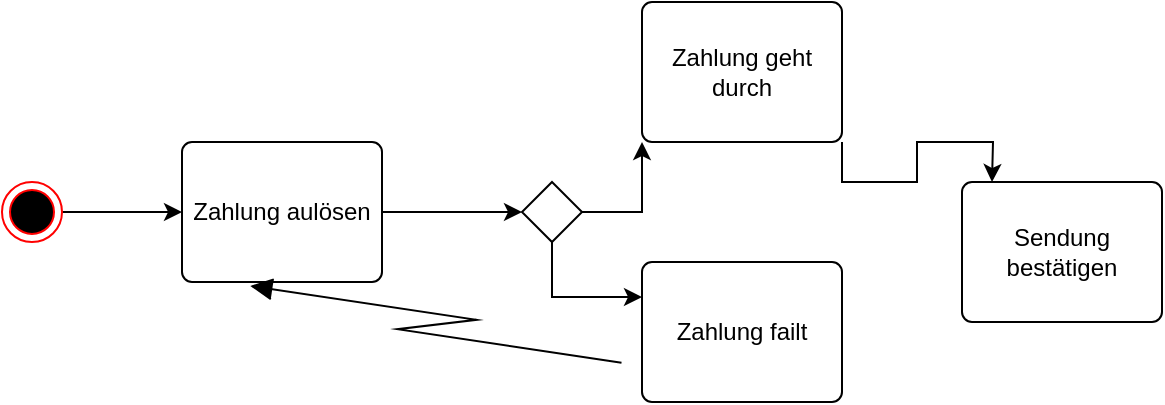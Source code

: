 <mxfile version="22.0.4" type="github">
  <diagram name="Page-1" id="2YBvvXClWsGukQMizWep">
    <mxGraphModel dx="869" dy="1360" grid="1" gridSize="10" guides="1" tooltips="1" connect="1" arrows="1" fold="1" page="1" pageScale="1" pageWidth="850" pageHeight="1100" math="0" shadow="0">
      <root>
        <mxCell id="0" />
        <mxCell id="1" parent="0" />
        <mxCell id="hDyUVY_YeYGtJ8EU3rHW-9" style="edgeStyle=orthogonalEdgeStyle;rounded=0;orthogonalLoop=1;jettySize=auto;html=1;exitX=1;exitY=0.5;exitDx=0;exitDy=0;entryX=0;entryY=0.5;entryDx=0;entryDy=0;" edge="1" parent="1" source="hDyUVY_YeYGtJ8EU3rHW-4">
          <mxGeometry relative="1" as="geometry">
            <mxPoint x="120" y="475" as="targetPoint" />
          </mxGeometry>
        </mxCell>
        <mxCell id="hDyUVY_YeYGtJ8EU3rHW-4" value="" style="ellipse;html=1;shape=endState;fillColor=#000000;strokeColor=#ff0000;" vertex="1" parent="1">
          <mxGeometry x="30" y="460" width="30" height="30" as="geometry" />
        </mxCell>
        <mxCell id="hDyUVY_YeYGtJ8EU3rHW-16" style="edgeStyle=orthogonalEdgeStyle;rounded=0;orthogonalLoop=1;jettySize=auto;html=1;exitX=0.5;exitY=1;exitDx=0;exitDy=0;entryX=0;entryY=0.25;entryDx=0;entryDy=0;" edge="1" parent="1" source="hDyUVY_YeYGtJ8EU3rHW-8" target="hDyUVY_YeYGtJ8EU3rHW-12">
          <mxGeometry relative="1" as="geometry" />
        </mxCell>
        <mxCell id="hDyUVY_YeYGtJ8EU3rHW-17" style="edgeStyle=orthogonalEdgeStyle;rounded=0;orthogonalLoop=1;jettySize=auto;html=1;entryX=0;entryY=1;entryDx=0;entryDy=0;" edge="1" parent="1" source="hDyUVY_YeYGtJ8EU3rHW-8" target="hDyUVY_YeYGtJ8EU3rHW-13">
          <mxGeometry relative="1" as="geometry" />
        </mxCell>
        <mxCell id="hDyUVY_YeYGtJ8EU3rHW-8" value="" style="rhombus;" vertex="1" parent="1">
          <mxGeometry x="290" y="460" width="30" height="30" as="geometry" />
        </mxCell>
        <mxCell id="hDyUVY_YeYGtJ8EU3rHW-11" style="edgeStyle=orthogonalEdgeStyle;rounded=0;orthogonalLoop=1;jettySize=auto;html=1;entryX=0;entryY=0.5;entryDx=0;entryDy=0;" edge="1" parent="1" source="hDyUVY_YeYGtJ8EU3rHW-10" target="hDyUVY_YeYGtJ8EU3rHW-8">
          <mxGeometry relative="1" as="geometry" />
        </mxCell>
        <mxCell id="hDyUVY_YeYGtJ8EU3rHW-10" value="Zahlung aulösen" style="html=1;align=center;verticalAlign=middle;rounded=1;absoluteArcSize=1;arcSize=10;dashed=0;whiteSpace=wrap;" vertex="1" parent="1">
          <mxGeometry x="120" y="440" width="100" height="70" as="geometry" />
        </mxCell>
        <mxCell id="hDyUVY_YeYGtJ8EU3rHW-12" value="Zahlung failt" style="html=1;align=center;verticalAlign=middle;rounded=1;absoluteArcSize=1;arcSize=10;dashed=0;whiteSpace=wrap;" vertex="1" parent="1">
          <mxGeometry x="350" y="500" width="100" height="70" as="geometry" />
        </mxCell>
        <mxCell id="hDyUVY_YeYGtJ8EU3rHW-19" style="edgeStyle=orthogonalEdgeStyle;rounded=0;orthogonalLoop=1;jettySize=auto;html=1;exitX=1;exitY=1;exitDx=0;exitDy=0;" edge="1" parent="1" source="hDyUVY_YeYGtJ8EU3rHW-13">
          <mxGeometry relative="1" as="geometry">
            <mxPoint x="525" y="460" as="targetPoint" />
          </mxGeometry>
        </mxCell>
        <mxCell id="hDyUVY_YeYGtJ8EU3rHW-13" value="Zahlung geht durch" style="html=1;align=center;verticalAlign=middle;rounded=1;absoluteArcSize=1;arcSize=10;dashed=0;whiteSpace=wrap;" vertex="1" parent="1">
          <mxGeometry x="350" y="370" width="100" height="70" as="geometry" />
        </mxCell>
        <mxCell id="hDyUVY_YeYGtJ8EU3rHW-22" value="" style="shape=mxgraph.lean_mapping.electronic_info_flow_edge;html=1;rounded=0;entryX=0.25;entryY=1;entryDx=0;entryDy=0;exitX=0;exitY=0.75;exitDx=0;exitDy=0;" edge="1" parent="1" source="hDyUVY_YeYGtJ8EU3rHW-12" target="hDyUVY_YeYGtJ8EU3rHW-10">
          <mxGeometry width="160" relative="1" as="geometry">
            <mxPoint x="290" y="600" as="sourcePoint" />
            <mxPoint x="450" y="600" as="targetPoint" />
          </mxGeometry>
        </mxCell>
        <mxCell id="hDyUVY_YeYGtJ8EU3rHW-23" value="Sendung bestätigen" style="html=1;align=center;verticalAlign=middle;rounded=1;absoluteArcSize=1;arcSize=10;dashed=0;whiteSpace=wrap;" vertex="1" parent="1">
          <mxGeometry x="510" y="460" width="100" height="70" as="geometry" />
        </mxCell>
      </root>
    </mxGraphModel>
  </diagram>
</mxfile>
